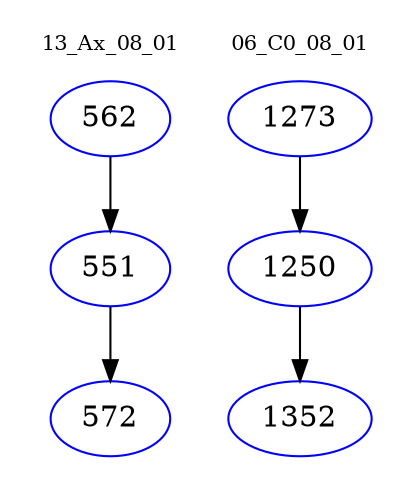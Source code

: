 digraph{
subgraph cluster_0 {
color = white
label = "13_Ax_08_01";
fontsize=10;
T0_562 [label="562", color="blue"]
T0_562 -> T0_551 [color="black"]
T0_551 [label="551", color="blue"]
T0_551 -> T0_572 [color="black"]
T0_572 [label="572", color="blue"]
}
subgraph cluster_1 {
color = white
label = "06_C0_08_01";
fontsize=10;
T1_1273 [label="1273", color="blue"]
T1_1273 -> T1_1250 [color="black"]
T1_1250 [label="1250", color="blue"]
T1_1250 -> T1_1352 [color="black"]
T1_1352 [label="1352", color="blue"]
}
}
